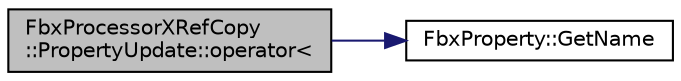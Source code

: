 digraph "FbxProcessorXRefCopy::PropertyUpdate::operator&lt;"
{
  edge [fontname="Helvetica",fontsize="10",labelfontname="Helvetica",labelfontsize="10"];
  node [fontname="Helvetica",fontsize="10",shape=record];
  rankdir="LR";
  Node4 [label="FbxProcessorXRefCopy\l::PropertyUpdate::operator\<",height=0.2,width=0.4,color="black", fillcolor="grey75", style="filled", fontcolor="black"];
  Node4 -> Node5 [color="midnightblue",fontsize="10",style="solid",fontname="Helvetica"];
  Node5 [label="FbxProperty::GetName",height=0.2,width=0.4,color="black", fillcolor="white", style="filled",URL="$class_fbx_property.html#ad4505c67d892b22bb40ba5e9c5b4a844"];
}
